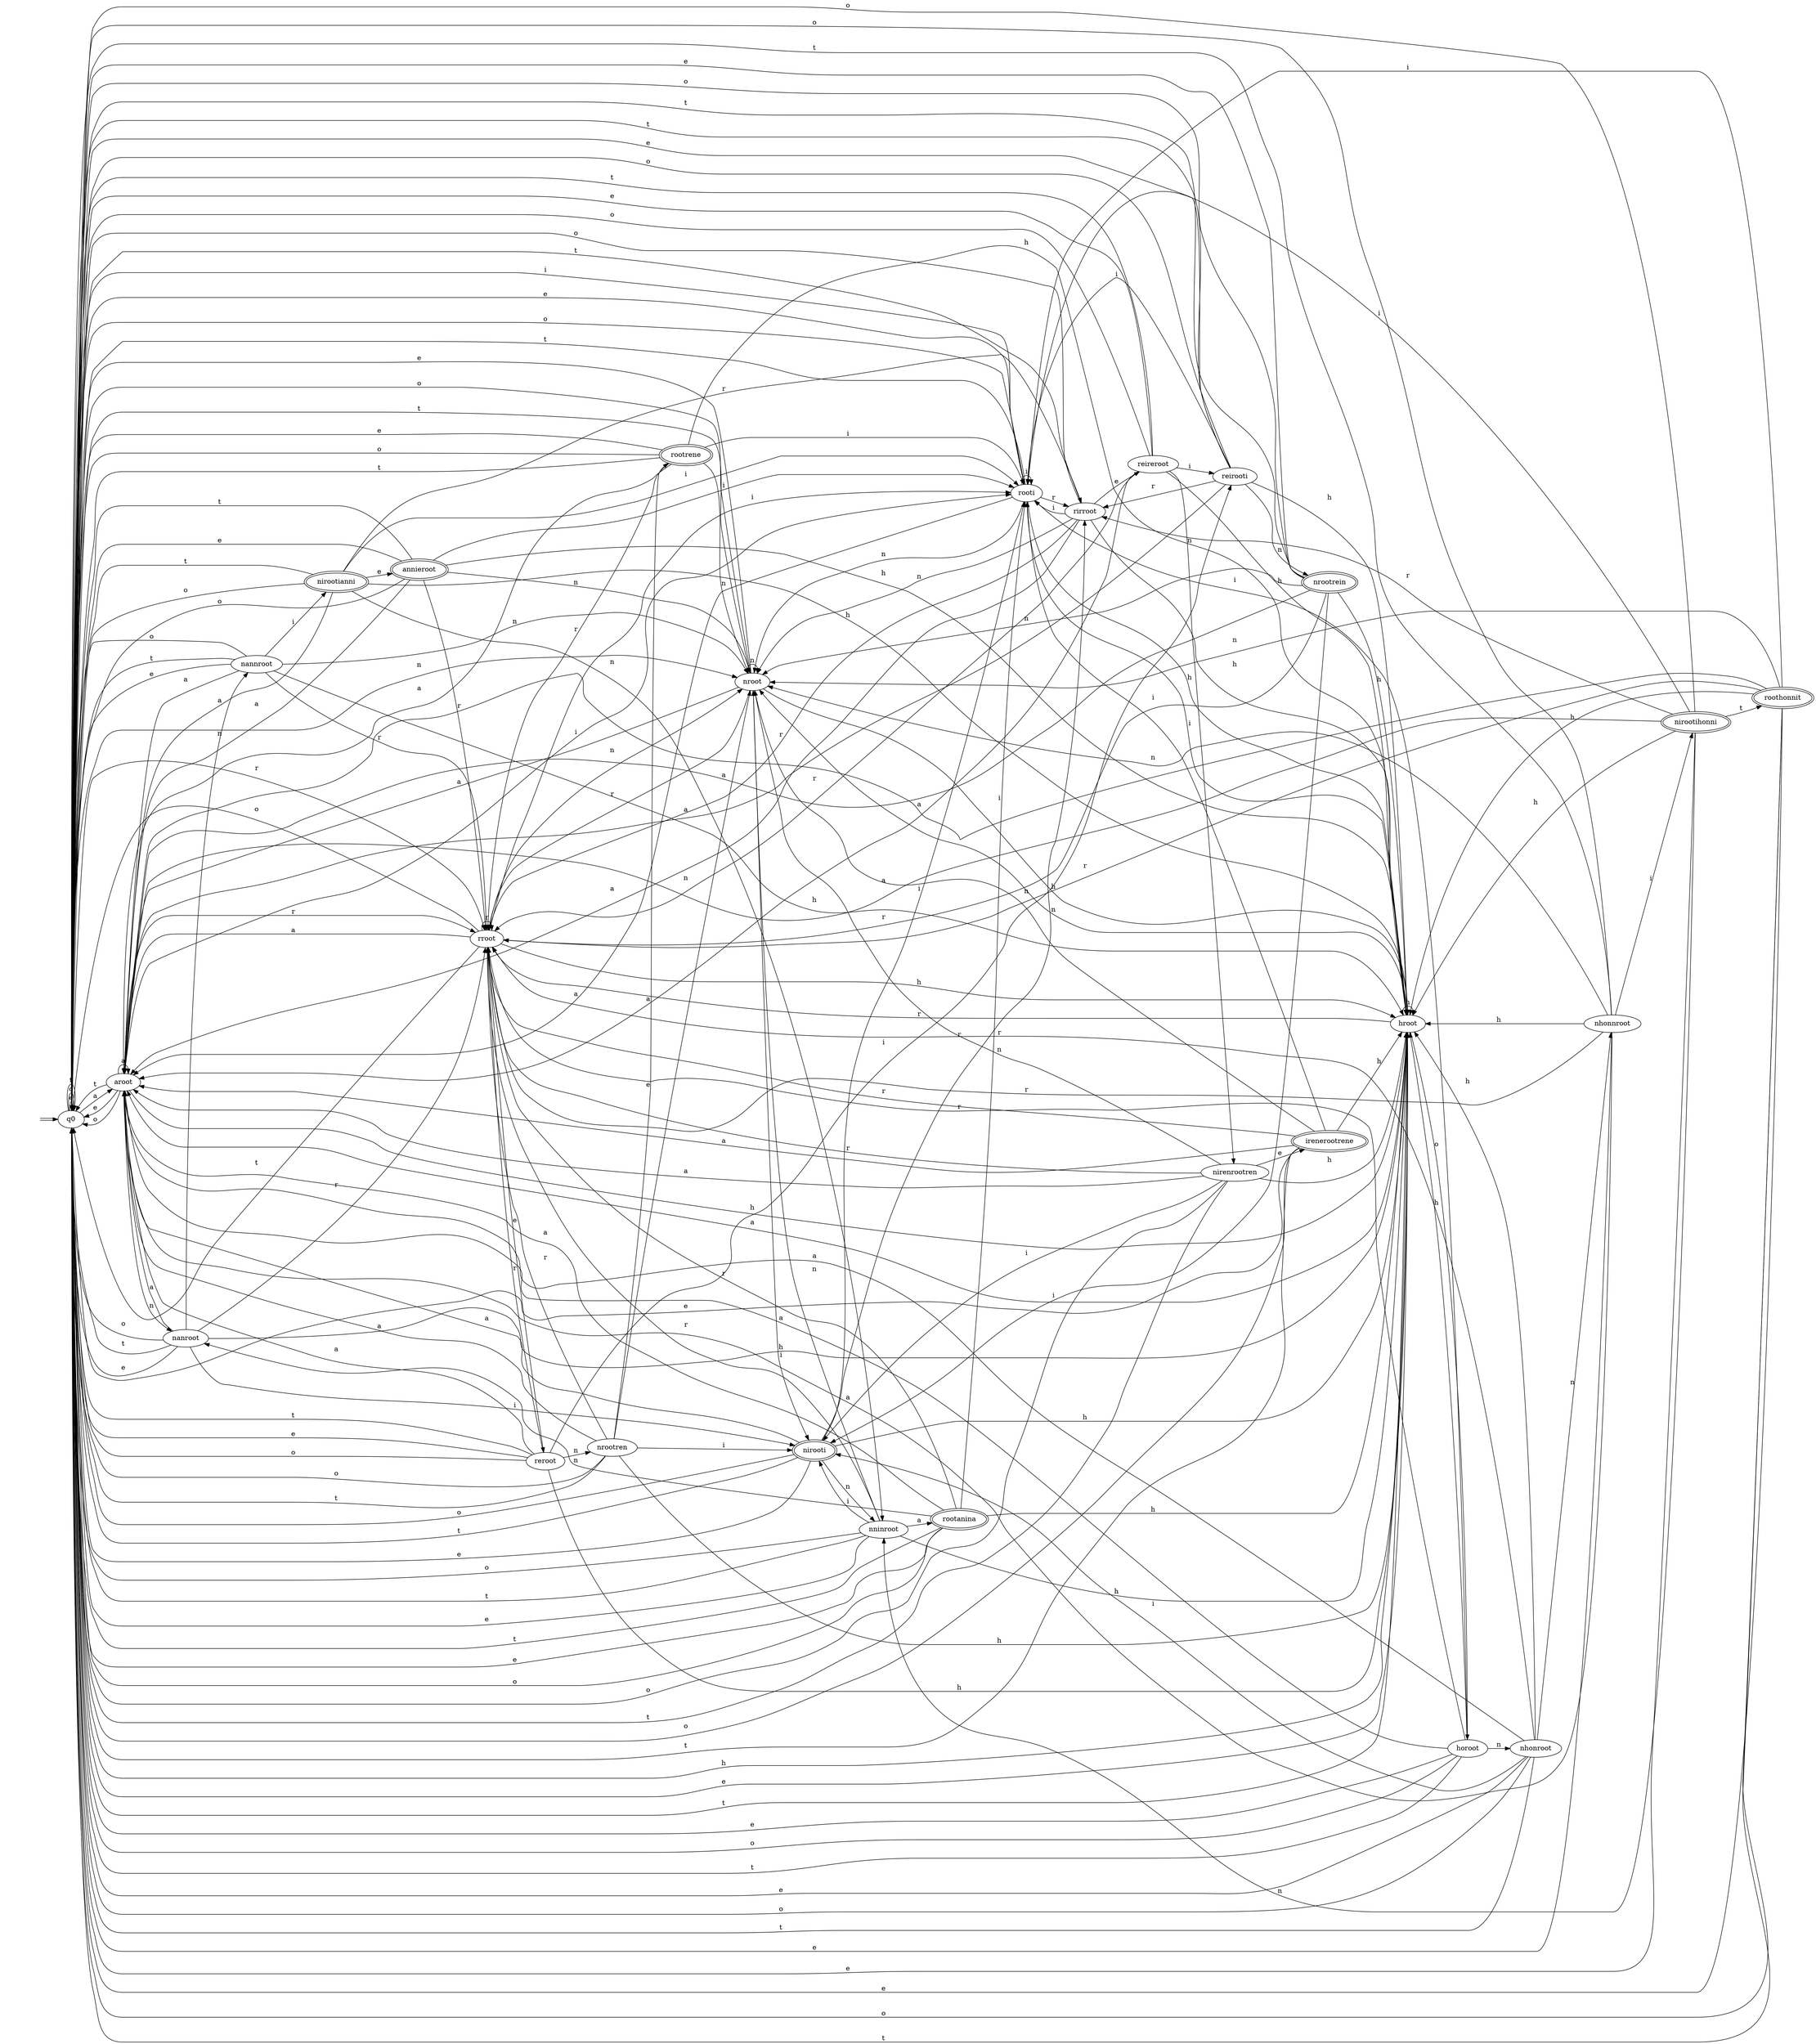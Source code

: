 digraph Automaton { 
  rankdir = LR
  0 [label="q0"];  1 [label="aroot"];  2 [label="hroot"];  3 [label="rooti"];  4 [label="nroot"];  5 [label="rroot"];  6 [label="nanroot"];  7 [label="horoot"];  8 [label="rirroot"];  9 [label="nirooti",peripheries=2];  10 [label="reroot"];  11 [label="nannroot"];  12 [label="nhonroot"];  13 [label="reireroot"];  14 [label="nninroot"];  15 [label="reirooti"];  16 [label="nrootren"];  17 [label="nirootianni",peripheries=2];  18 [label="nhonnroot"];  19 [label="nirenrootren"];  20 [label="rootanina",peripheries=2];  21 [label="nrootrein",peripheries=2];  22 [label="rootrene",peripheries=2];  23 [label="annieroot",peripheries=2];  24 [label="nirootihonni",peripheries=2];  25 [label="irenerootrene",peripheries=2];  26 [label="roothonnit",peripheries=2];  start0 [style=invis]
  start0 -> 0[color="black:white:black"]
  0 -> 1 [label = "a" ]
  0 -> 0 [label = "e" ]
  0 -> 2 [label = "h" ]
  0 -> 3 [label = "i" ]
  0 -> 4 [label = "n" ]
  0 -> 0 [label = "o" ]
  0 -> 5 [label = "r" ]
  0 -> 0 [label = "t" ]
  1 -> 1 [label = "a" ]
  1 -> 0 [label = "e" ]
  1 -> 2 [label = "h" ]
  1 -> 3 [label = "i" ]
  1 -> 6 [label = "n" ]
  1 -> 0 [label = "o" ]
  1 -> 5 [label = "r" ]
  1 -> 0 [label = "t" ]
  2 -> 1 [label = "a" ]
  2 -> 0 [label = "e" ]
  2 -> 2 [label = "h" ]
  2 -> 3 [label = "i" ]
  2 -> 4 [label = "n" ]
  2 -> 7 [label = "o" ]
  2 -> 5 [label = "r" ]
  2 -> 0 [label = "t" ]
  3 -> 1 [label = "a" ]
  3 -> 0 [label = "e" ]
  3 -> 2 [label = "h" ]
  3 -> 3 [label = "i" ]
  3 -> 4 [label = "n" ]
  3 -> 0 [label = "o" ]
  3 -> 8 [label = "r" ]
  3 -> 0 [label = "t" ]
  4 -> 1 [label = "a" ]
  4 -> 0 [label = "e" ]
  4 -> 2 [label = "h" ]
  4 -> 9 [label = "i" ]
  4 -> 4 [label = "n" ]
  4 -> 0 [label = "o" ]
  4 -> 5 [label = "r" ]
  4 -> 0 [label = "t" ]
  5 -> 1 [label = "a" ]
  5 -> 10 [label = "e" ]
  5 -> 2 [label = "h" ]
  5 -> 3 [label = "i" ]
  5 -> 4 [label = "n" ]
  5 -> 0 [label = "o" ]
  5 -> 5 [label = "r" ]
  5 -> 0 [label = "t" ]
  6 -> 1 [label = "a" ]
  6 -> 0 [label = "e" ]
  6 -> 2 [label = "h" ]
  6 -> 9 [label = "i" ]
  6 -> 11 [label = "n" ]
  6 -> 0 [label = "o" ]
  6 -> 5 [label = "r" ]
  6 -> 0 [label = "t" ]
  7 -> 1 [label = "a" ]
  7 -> 0 [label = "e" ]
  7 -> 2 [label = "h" ]
  7 -> 3 [label = "i" ]
  7 -> 12 [label = "n" ]
  7 -> 0 [label = "o" ]
  7 -> 5 [label = "r" ]
  7 -> 0 [label = "t" ]
  8 -> 1 [label = "a" ]
  8 -> 13 [label = "e" ]
  8 -> 2 [label = "h" ]
  8 -> 3 [label = "i" ]
  8 -> 4 [label = "n" ]
  8 -> 0 [label = "o" ]
  8 -> 5 [label = "r" ]
  8 -> 0 [label = "t" ]
  9 -> 1 [label = "a" ]
  9 -> 0 [label = "e" ]
  9 -> 2 [label = "h" ]
  9 -> 3 [label = "i" ]
  9 -> 14 [label = "n" ]
  9 -> 0 [label = "o" ]
  9 -> 8 [label = "r" ]
  9 -> 0 [label = "t" ]
  10 -> 1 [label = "a" ]
  10 -> 0 [label = "e" ]
  10 -> 2 [label = "h" ]
  10 -> 15 [label = "i" ]
  10 -> 16 [label = "n" ]
  10 -> 0 [label = "o" ]
  10 -> 5 [label = "r" ]
  10 -> 0 [label = "t" ]
  11 -> 1 [label = "a" ]
  11 -> 0 [label = "e" ]
  11 -> 2 [label = "h" ]
  11 -> 17 [label = "i" ]
  11 -> 4 [label = "n" ]
  11 -> 0 [label = "o" ]
  11 -> 5 [label = "r" ]
  11 -> 0 [label = "t" ]
  12 -> 1 [label = "a" ]
  12 -> 0 [label = "e" ]
  12 -> 2 [label = "h" ]
  12 -> 9 [label = "i" ]
  12 -> 18 [label = "n" ]
  12 -> 0 [label = "o" ]
  12 -> 5 [label = "r" ]
  12 -> 0 [label = "t" ]
  13 -> 1 [label = "a" ]
  13 -> 0 [label = "e" ]
  13 -> 2 [label = "h" ]
  13 -> 15 [label = "i" ]
  13 -> 19 [label = "n" ]
  13 -> 0 [label = "o" ]
  13 -> 5 [label = "r" ]
  13 -> 0 [label = "t" ]
  14 -> 20 [label = "a" ]
  14 -> 0 [label = "e" ]
  14 -> 2 [label = "h" ]
  14 -> 9 [label = "i" ]
  14 -> 4 [label = "n" ]
  14 -> 0 [label = "o" ]
  14 -> 5 [label = "r" ]
  14 -> 0 [label = "t" ]
  15 -> 1 [label = "a" ]
  15 -> 0 [label = "e" ]
  15 -> 2 [label = "h" ]
  15 -> 3 [label = "i" ]
  15 -> 21 [label = "n" ]
  15 -> 0 [label = "o" ]
  15 -> 8 [label = "r" ]
  15 -> 0 [label = "t" ]
  16 -> 1 [label = "a" ]
  16 -> 22 [label = "e" ]
  16 -> 2 [label = "h" ]
  16 -> 9 [label = "i" ]
  16 -> 4 [label = "n" ]
  16 -> 0 [label = "o" ]
  16 -> 5 [label = "r" ]
  16 -> 0 [label = "t" ]
  17 -> 1 [label = "a" ]
  17 -> 23 [label = "e" ]
  17 -> 2 [label = "h" ]
  17 -> 3 [label = "i" ]
  17 -> 14 [label = "n" ]
  17 -> 0 [label = "o" ]
  17 -> 8 [label = "r" ]
  17 -> 0 [label = "t" ]
  18 -> 1 [label = "a" ]
  18 -> 0 [label = "e" ]
  18 -> 2 [label = "h" ]
  18 -> 24 [label = "i" ]
  18 -> 4 [label = "n" ]
  18 -> 0 [label = "o" ]
  18 -> 5 [label = "r" ]
  18 -> 0 [label = "t" ]
  19 -> 1 [label = "a" ]
  19 -> 25 [label = "e" ]
  19 -> 2 [label = "h" ]
  19 -> 9 [label = "i" ]
  19 -> 4 [label = "n" ]
  19 -> 0 [label = "o" ]
  19 -> 5 [label = "r" ]
  19 -> 0 [label = "t" ]
  20 -> 1 [label = "a" ]
  20 -> 0 [label = "e" ]
  20 -> 2 [label = "h" ]
  20 -> 3 [label = "i" ]
  20 -> 6 [label = "n" ]
  20 -> 0 [label = "o" ]
  20 -> 5 [label = "r" ]
  20 -> 0 [label = "t" ]
  21 -> 1 [label = "a" ]
  21 -> 0 [label = "e" ]
  21 -> 2 [label = "h" ]
  21 -> 9 [label = "i" ]
  21 -> 4 [label = "n" ]
  21 -> 0 [label = "o" ]
  21 -> 5 [label = "r" ]
  21 -> 0 [label = "t" ]
  22 -> 1 [label = "a" ]
  22 -> 0 [label = "e" ]
  22 -> 2 [label = "h" ]
  22 -> 3 [label = "i" ]
  22 -> 4 [label = "n" ]
  22 -> 0 [label = "o" ]
  22 -> 5 [label = "r" ]
  22 -> 0 [label = "t" ]
  23 -> 1 [label = "a" ]
  23 -> 0 [label = "e" ]
  23 -> 2 [label = "h" ]
  23 -> 3 [label = "i" ]
  23 -> 4 [label = "n" ]
  23 -> 0 [label = "o" ]
  23 -> 5 [label = "r" ]
  23 -> 0 [label = "t" ]
  24 -> 1 [label = "a" ]
  24 -> 0 [label = "e" ]
  24 -> 2 [label = "h" ]
  24 -> 3 [label = "i" ]
  24 -> 14 [label = "n" ]
  24 -> 0 [label = "o" ]
  24 -> 8 [label = "r" ]
  24 -> 26 [label = "t" ]
  25 -> 1 [label = "a" ]
  25 -> 0 [label = "e" ]
  25 -> 2 [label = "h" ]
  25 -> 3 [label = "i" ]
  25 -> 4 [label = "n" ]
  25 -> 0 [label = "o" ]
  25 -> 5 [label = "r" ]
  25 -> 0 [label = "t" ]
  26 -> 1 [label = "a" ]
  26 -> 0 [label = "e" ]
  26 -> 2 [label = "h" ]
  26 -> 3 [label = "i" ]
  26 -> 4 [label = "n" ]
  26 -> 0 [label = "o" ]
  26 -> 5 [label = "r" ]
  26 -> 0 [label = "t" ]
}

